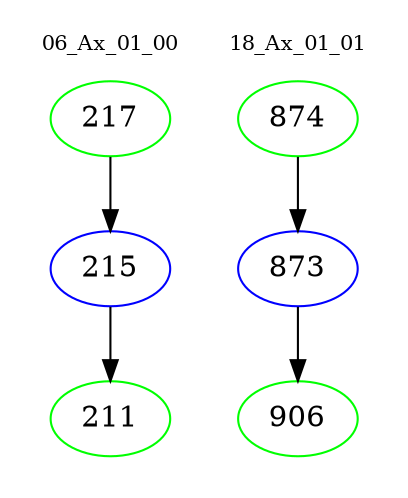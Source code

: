 digraph{
subgraph cluster_0 {
color = white
label = "06_Ax_01_00";
fontsize=10;
T0_217 [label="217", color="green"]
T0_217 -> T0_215 [color="black"]
T0_215 [label="215", color="blue"]
T0_215 -> T0_211 [color="black"]
T0_211 [label="211", color="green"]
}
subgraph cluster_1 {
color = white
label = "18_Ax_01_01";
fontsize=10;
T1_874 [label="874", color="green"]
T1_874 -> T1_873 [color="black"]
T1_873 [label="873", color="blue"]
T1_873 -> T1_906 [color="black"]
T1_906 [label="906", color="green"]
}
}
